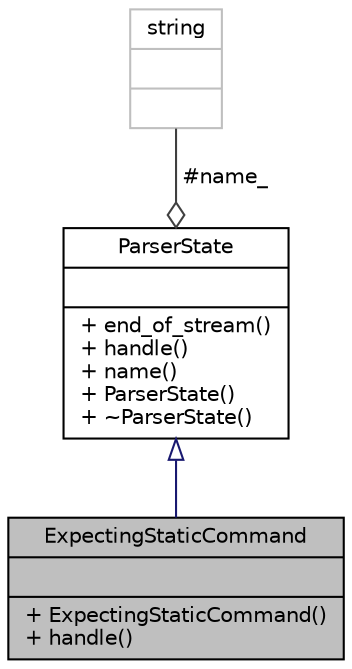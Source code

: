digraph "ExpectingStaticCommand"
{
 // INTERACTIVE_SVG=YES
  edge [fontname="Helvetica",fontsize="10",labelfontname="Helvetica",labelfontsize="10"];
  node [fontname="Helvetica",fontsize="10",shape=record];
  Node1 [label="{ExpectingStaticCommand\n||+ ExpectingStaticCommand()\l+ handle()\l}",height=0.2,width=0.4,color="black", fillcolor="grey75", style="filled" fontcolor="black"];
  Node2 -> Node1 [dir="back",color="midnightblue",fontsize="10",style="solid",arrowtail="onormal",fontname="Helvetica"];
  Node2 [label="{ParserState\n||+ end_of_stream()\l+ handle()\l+ name()\l+ ParserState()\l+ ~ParserState()\l}",height=0.2,width=0.4,color="black", fillcolor="white", style="filled",URL="$class_parser_state.html"];
  Node3 -> Node2 [color="grey25",fontsize="10",style="solid",label=" #name_" ,arrowhead="odiamond",fontname="Helvetica"];
  Node3 [label="{string\n||}",height=0.2,width=0.4,color="grey75", fillcolor="white", style="filled"];
}
